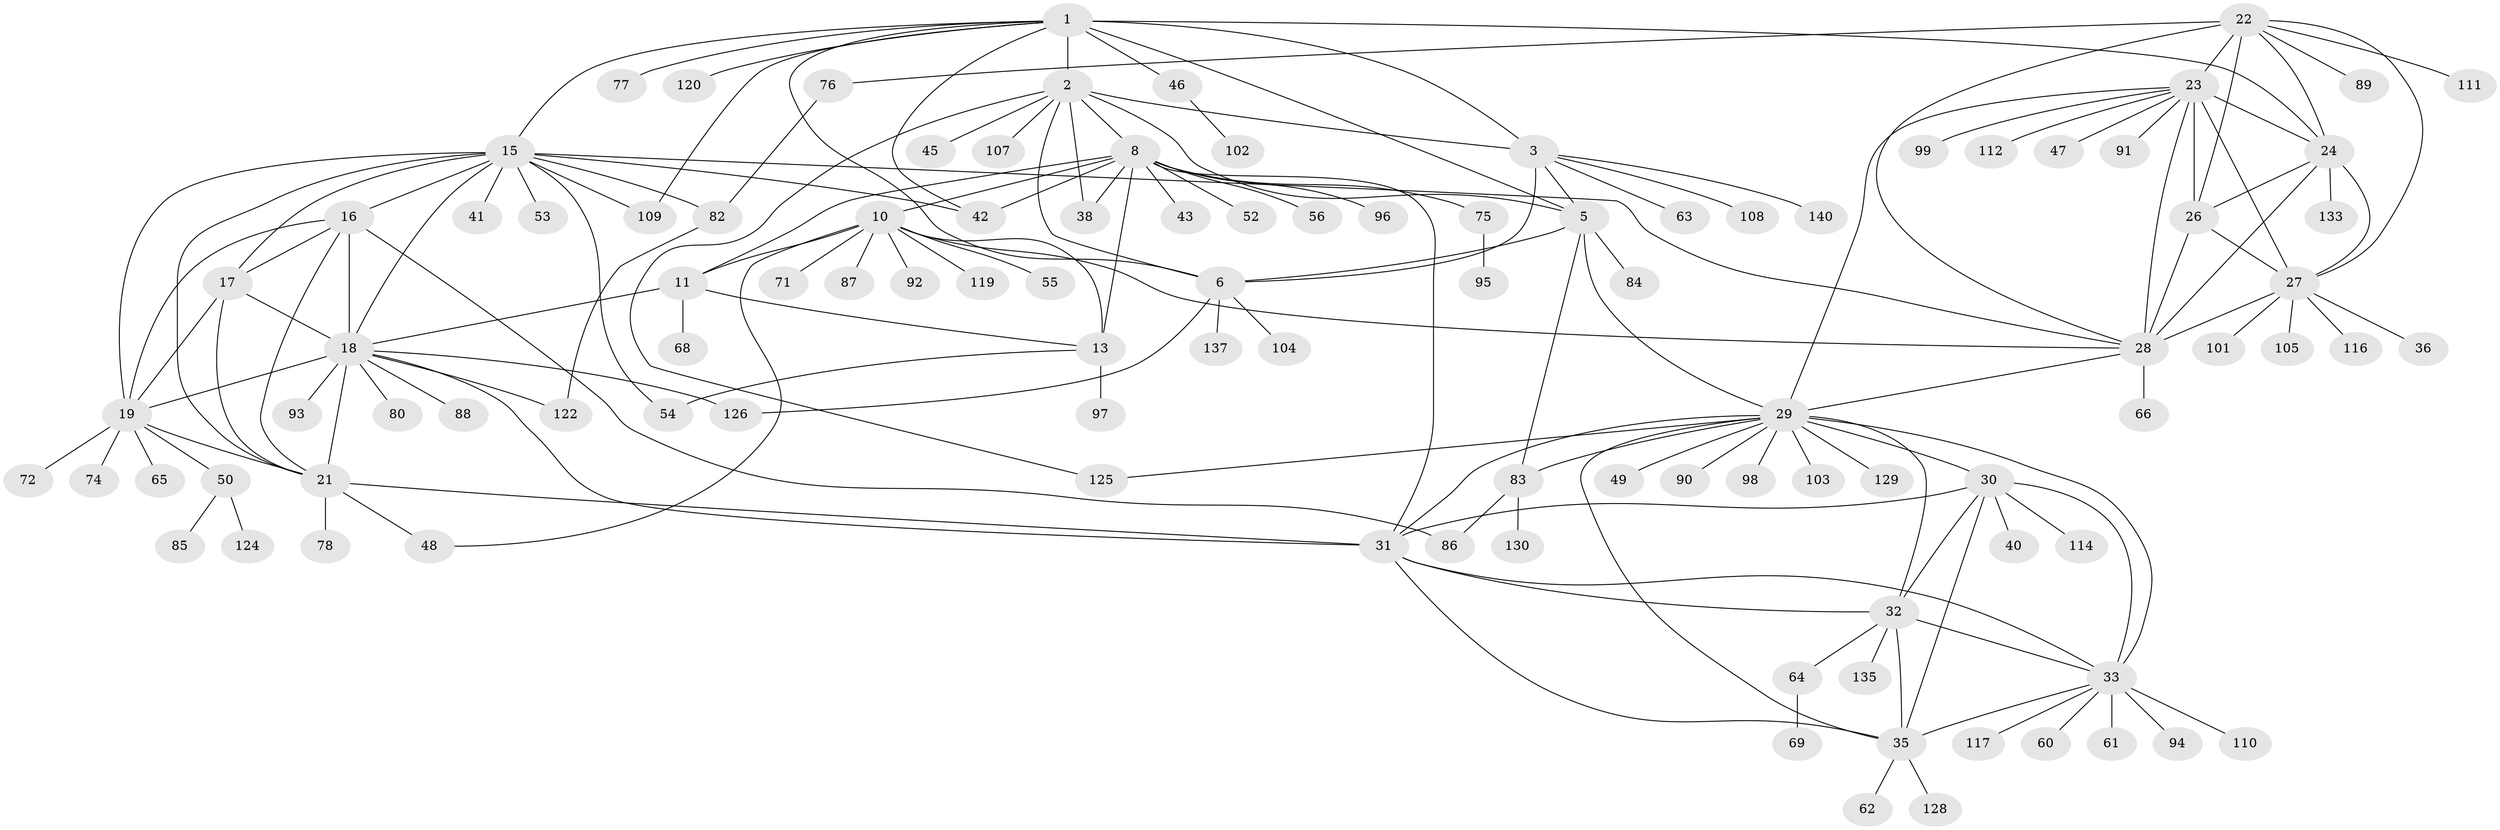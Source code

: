 // original degree distribution, {11: 0.04285714285714286, 9: 0.07142857142857142, 10: 0.05, 8: 0.02857142857142857, 6: 0.014285714285714285, 15: 0.007142857142857143, 7: 0.02142857142857143, 12: 0.014285714285714285, 1: 0.5642857142857143, 3: 0.05, 2: 0.1357142857142857}
// Generated by graph-tools (version 1.1) at 2025/42/03/06/25 10:42:07]
// undirected, 106 vertices, 164 edges
graph export_dot {
graph [start="1"]
  node [color=gray90,style=filled];
  1 [super="+4"];
  2 [super="+7"];
  3 [super="+81"];
  5 [super="+118"];
  6;
  8 [super="+9"];
  10 [super="+12"];
  11 [super="+51"];
  13 [super="+14"];
  15 [super="+70"];
  16;
  17;
  18 [super="+20"];
  19 [super="+79"];
  21 [super="+138"];
  22 [super="+67"];
  23 [super="+25"];
  24 [super="+57"];
  26 [super="+44"];
  27 [super="+73"];
  28 [super="+39"];
  29 [super="+34"];
  30 [super="+106"];
  31 [super="+37"];
  32 [super="+115"];
  33 [super="+121"];
  35 [super="+59"];
  36;
  38 [super="+123"];
  40;
  41;
  42 [super="+134"];
  43;
  45;
  46;
  47;
  48 [super="+58"];
  49;
  50;
  52;
  53;
  54;
  55;
  56;
  60;
  61;
  62;
  63;
  64;
  65;
  66;
  68;
  69;
  71;
  72;
  74;
  75 [super="+131"];
  76;
  77;
  78 [super="+100"];
  80 [super="+132"];
  82 [super="+127"];
  83 [super="+113"];
  84;
  85;
  86;
  87;
  88;
  89;
  90;
  91;
  92;
  93;
  94;
  95;
  96 [super="+136"];
  97;
  98;
  99;
  101;
  102;
  103;
  104;
  105;
  107;
  108;
  109;
  110;
  111;
  112;
  114;
  116;
  117;
  119;
  120;
  122;
  124;
  125;
  126;
  128;
  129;
  130;
  133;
  135;
  137 [super="+139"];
  140;
  1 -- 2 [weight=4];
  1 -- 3 [weight=2];
  1 -- 5 [weight=2];
  1 -- 6 [weight=2];
  1 -- 15;
  1 -- 24;
  1 -- 77;
  1 -- 109;
  1 -- 120;
  1 -- 42;
  1 -- 46;
  2 -- 3 [weight=2];
  2 -- 5 [weight=2];
  2 -- 6 [weight=2];
  2 -- 8;
  2 -- 38;
  2 -- 107;
  2 -- 45;
  2 -- 125;
  3 -- 5;
  3 -- 6;
  3 -- 63;
  3 -- 108;
  3 -- 140;
  5 -- 6;
  5 -- 29;
  5 -- 83;
  5 -- 84;
  6 -- 104;
  6 -- 126;
  6 -- 137;
  8 -- 10 [weight=4];
  8 -- 11 [weight=2];
  8 -- 13 [weight=4];
  8 -- 38;
  8 -- 43;
  8 -- 52;
  8 -- 96;
  8 -- 75;
  8 -- 56;
  8 -- 31;
  8 -- 42;
  10 -- 11 [weight=2];
  10 -- 13 [weight=4];
  10 -- 55;
  10 -- 71;
  10 -- 87;
  10 -- 28;
  10 -- 119;
  10 -- 92;
  10 -- 48;
  11 -- 13 [weight=2];
  11 -- 18;
  11 -- 68;
  13 -- 97;
  13 -- 54;
  15 -- 16;
  15 -- 17;
  15 -- 18 [weight=2];
  15 -- 19;
  15 -- 21;
  15 -- 28;
  15 -- 41;
  15 -- 42;
  15 -- 53;
  15 -- 54;
  15 -- 82;
  15 -- 109;
  16 -- 17;
  16 -- 18 [weight=2];
  16 -- 19;
  16 -- 21;
  16 -- 86;
  17 -- 18 [weight=2];
  17 -- 19;
  17 -- 21;
  18 -- 19 [weight=2];
  18 -- 21 [weight=2];
  18 -- 31;
  18 -- 80;
  18 -- 93;
  18 -- 122;
  18 -- 126;
  18 -- 88;
  19 -- 21;
  19 -- 50;
  19 -- 65;
  19 -- 72;
  19 -- 74;
  21 -- 48;
  21 -- 78;
  21 -- 31;
  22 -- 23 [weight=2];
  22 -- 24;
  22 -- 26;
  22 -- 27;
  22 -- 28;
  22 -- 76;
  22 -- 89;
  22 -- 111;
  23 -- 24 [weight=2];
  23 -- 26 [weight=2];
  23 -- 27 [weight=2];
  23 -- 28 [weight=2];
  23 -- 47;
  23 -- 99;
  23 -- 29;
  23 -- 91;
  23 -- 112;
  24 -- 26;
  24 -- 27;
  24 -- 28;
  24 -- 133;
  26 -- 27;
  26 -- 28;
  27 -- 28;
  27 -- 36;
  27 -- 101;
  27 -- 105;
  27 -- 116;
  28 -- 66;
  28 -- 29;
  29 -- 30 [weight=2];
  29 -- 31 [weight=2];
  29 -- 32 [weight=2];
  29 -- 33 [weight=2];
  29 -- 35 [weight=2];
  29 -- 83;
  29 -- 90;
  29 -- 98;
  29 -- 129;
  29 -- 103;
  29 -- 49;
  29 -- 125;
  30 -- 31;
  30 -- 32;
  30 -- 33;
  30 -- 35;
  30 -- 40;
  30 -- 114;
  31 -- 32;
  31 -- 33;
  31 -- 35;
  32 -- 33;
  32 -- 35;
  32 -- 64;
  32 -- 135;
  33 -- 35;
  33 -- 60;
  33 -- 61;
  33 -- 94;
  33 -- 110;
  33 -- 117;
  35 -- 62;
  35 -- 128;
  46 -- 102;
  50 -- 85;
  50 -- 124;
  64 -- 69;
  75 -- 95;
  76 -- 82;
  82 -- 122;
  83 -- 130;
  83 -- 86;
}

